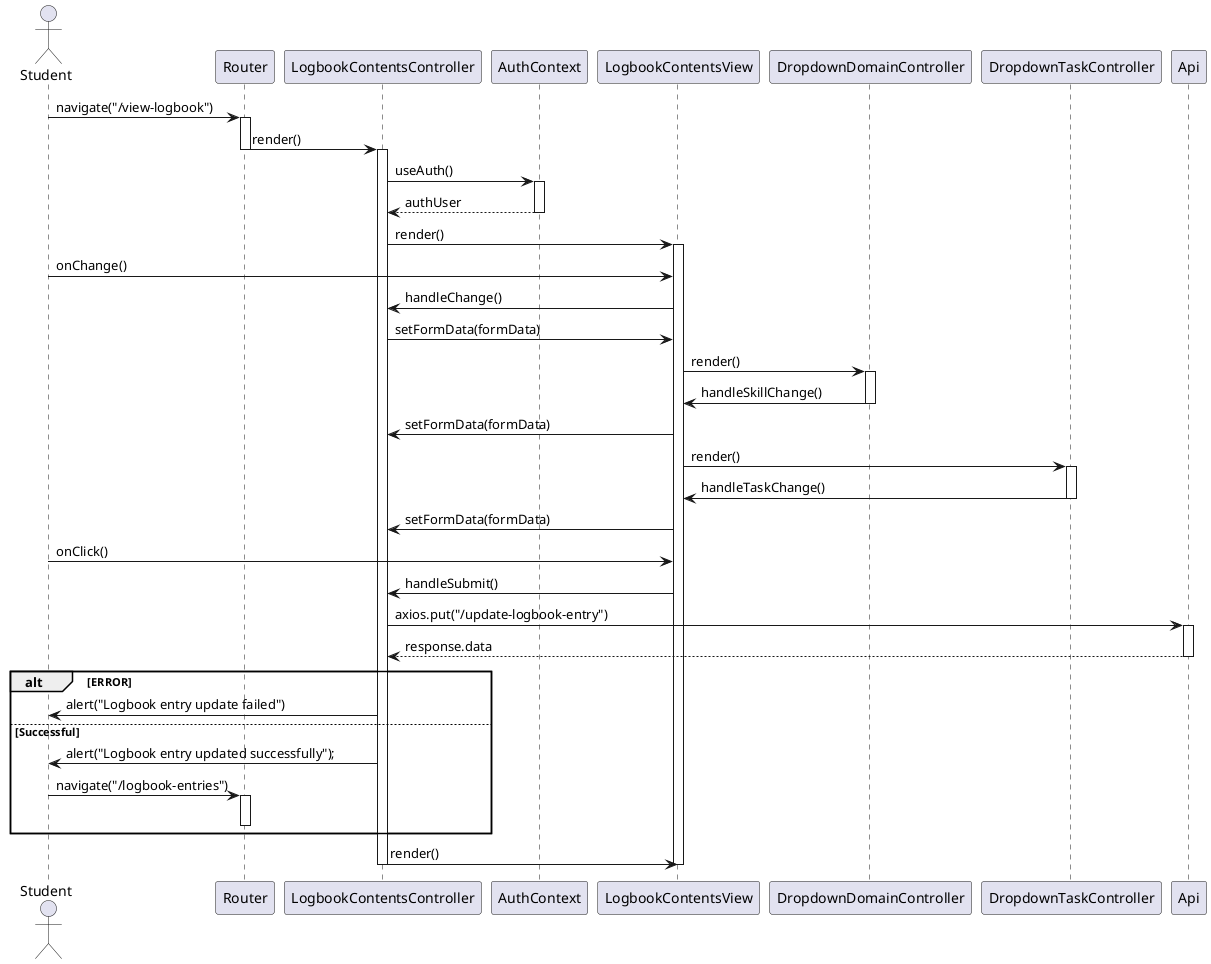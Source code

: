 @startuml viewlogbook_sequence_diagram

actor Student as User
participant Router
participant LogbookContentsController
participant AuthContext
participant LogbookContentsView
participant DropdownDomainController
participant DropdownTaskController
participant Api

User -> Router: navigate("/view-logbook")
activate Router
Router -> LogbookContentsController: render()
deactivate Router

activate LogbookContentsController
LogbookContentsController -> AuthContext: useAuth()
activate AuthContext
AuthContext --> LogbookContentsController: authUser
deactivate AuthContext
LogbookContentsController -> LogbookContentsView: render()
activate LogbookContentsView

User -> LogbookContentsView: onChange()
LogbookContentsView -> LogbookContentsController: handleChange()
LogbookContentsController -> LogbookContentsView: setFormData(formData)

LogbookContentsView -> DropdownDomainController: render()
activate DropdownDomainController
DropdownDomainController -> LogbookContentsView: handleSkillChange()
deactivate DropdownDomainController
LogbookContentsView -> LogbookContentsController: setFormData(formData)

LogbookContentsView -> DropdownTaskController: render()
activate DropdownTaskController
DropdownTaskController -> LogbookContentsView: handleTaskChange()
deactivate DropdownTaskController
LogbookContentsView -> LogbookContentsController: setFormData(formData)

User -> LogbookContentsView: onClick()
LogbookContentsView -> LogbookContentsController: handleSubmit()
LogbookContentsController -> Api: axios.put("/update-logbook-entry")
activate Api
Api --> LogbookContentsController: response.data
deactivate Api

alt ERROR
    LogbookContentsController -> User: alert("Logbook entry update failed")
else Successful
    LogbookContentsController -> User: alert("Logbook entry updated successfully");
    User -> Router: navigate("/logbook-entries")
    activate Router
    deactivate Router
end

LogbookContentsController -> LogbookContentsView: render()
deactivate LogbookContentsController
deactivate LogbookContentsView

@enduml